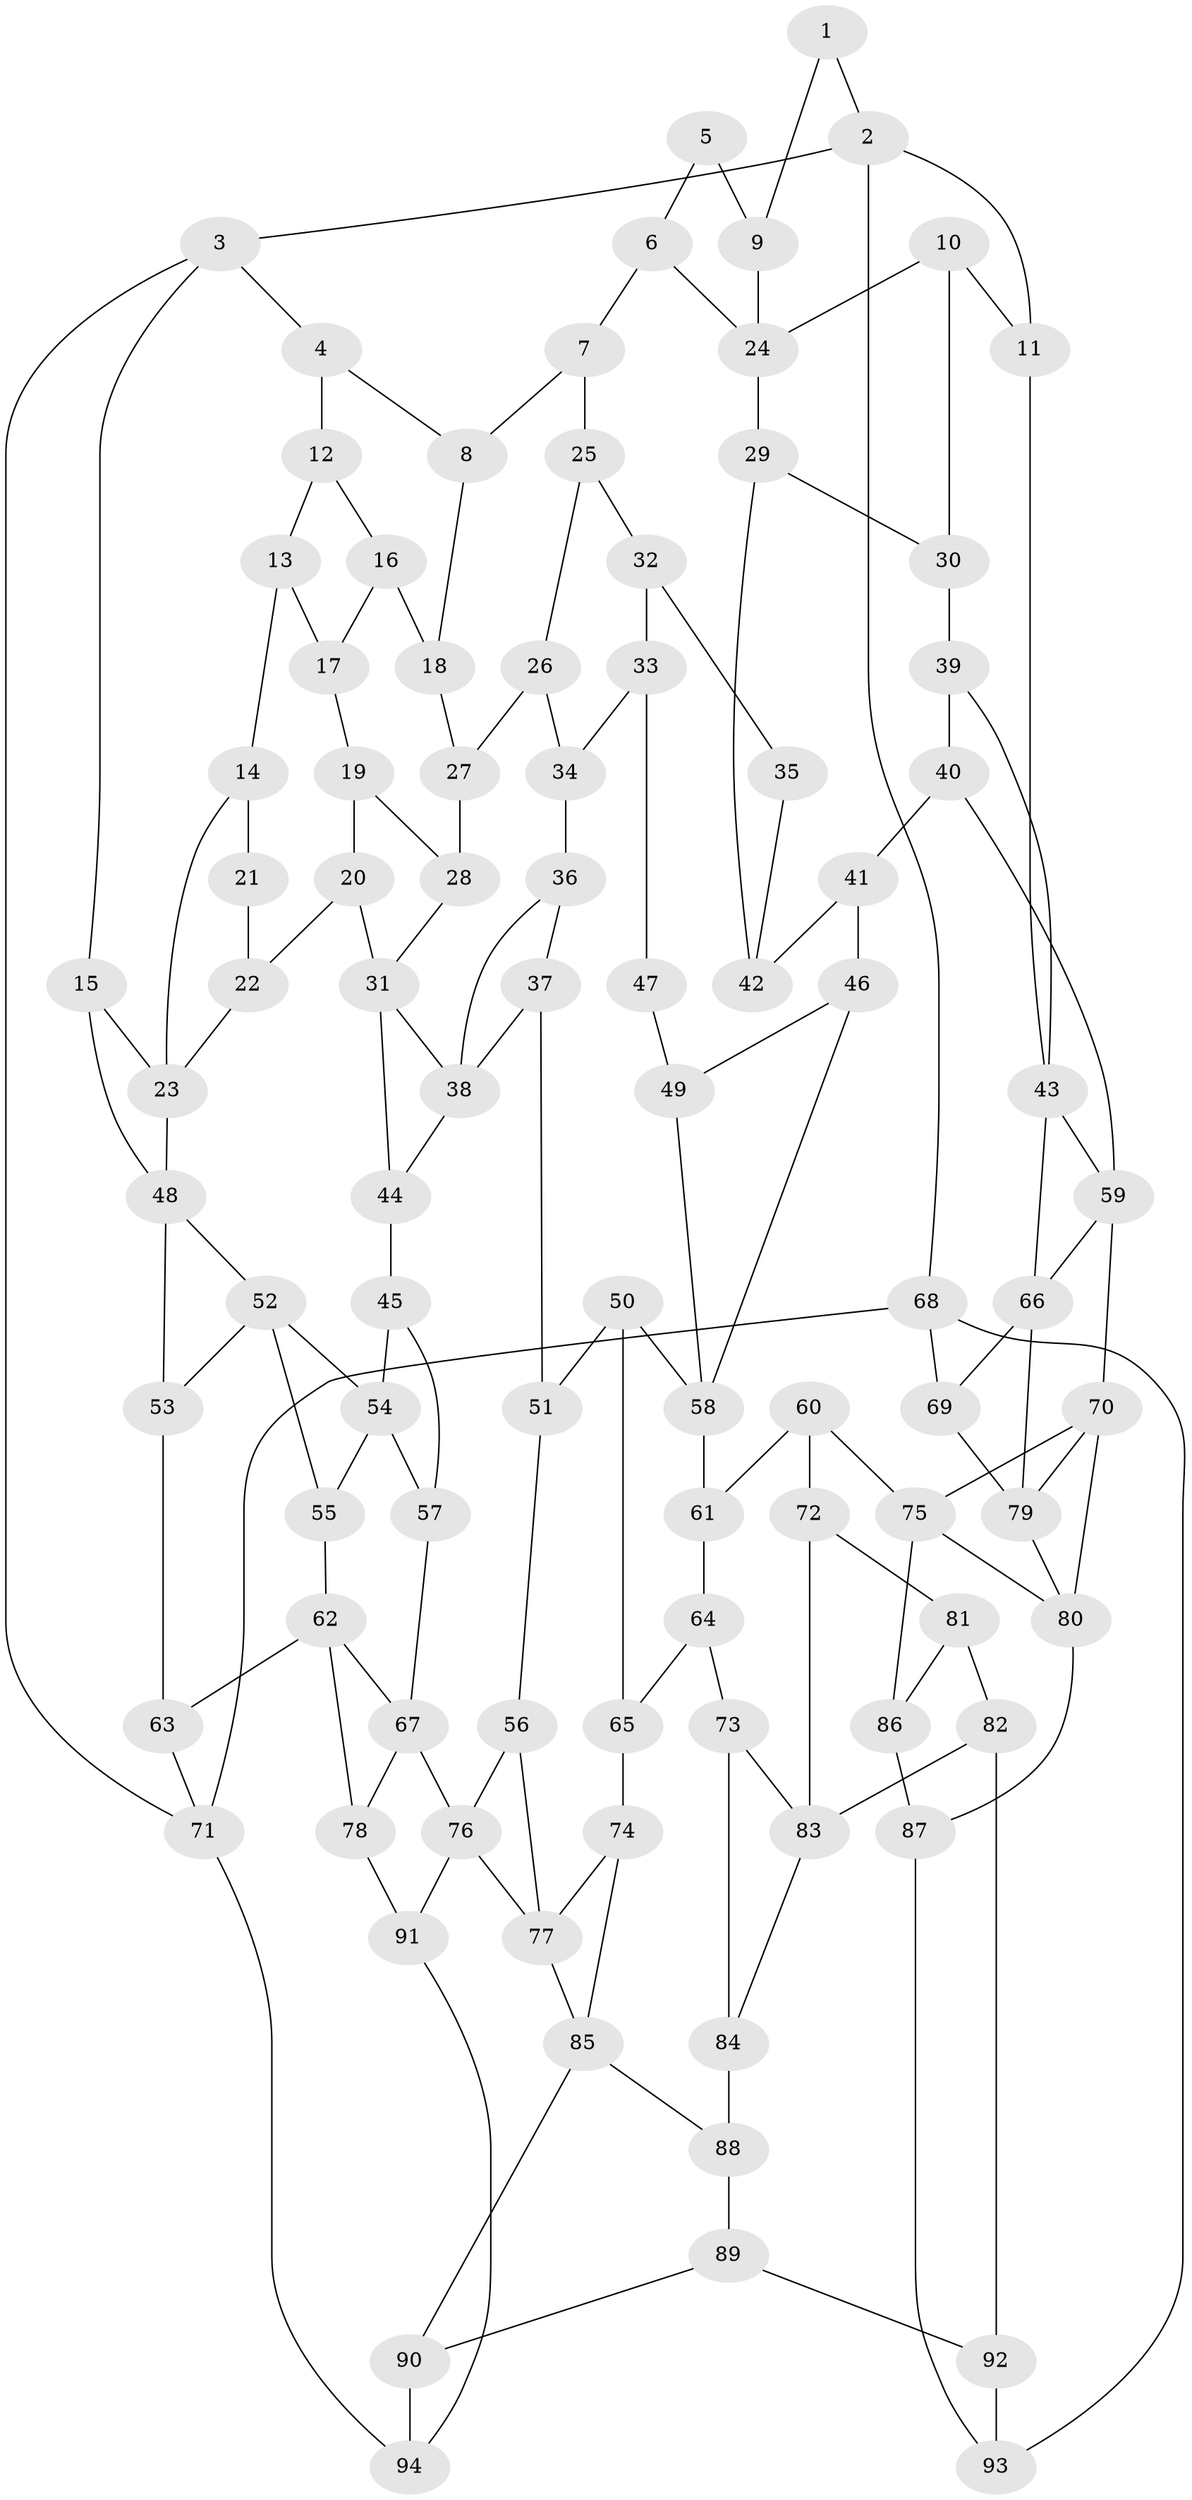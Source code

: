 // original degree distribution, {3: 0.014925373134328358, 6: 0.23134328358208955, 4: 0.2462686567164179, 5: 0.5074626865671642}
// Generated by graph-tools (version 1.1) at 2025/38/03/04/25 23:38:25]
// undirected, 94 vertices, 151 edges
graph export_dot {
  node [color=gray90,style=filled];
  1;
  2;
  3;
  4;
  5;
  6;
  7;
  8;
  9;
  10;
  11;
  12;
  13;
  14;
  15;
  16;
  17;
  18;
  19;
  20;
  21;
  22;
  23;
  24;
  25;
  26;
  27;
  28;
  29;
  30;
  31;
  32;
  33;
  34;
  35;
  36;
  37;
  38;
  39;
  40;
  41;
  42;
  43;
  44;
  45;
  46;
  47;
  48;
  49;
  50;
  51;
  52;
  53;
  54;
  55;
  56;
  57;
  58;
  59;
  60;
  61;
  62;
  63;
  64;
  65;
  66;
  67;
  68;
  69;
  70;
  71;
  72;
  73;
  74;
  75;
  76;
  77;
  78;
  79;
  80;
  81;
  82;
  83;
  84;
  85;
  86;
  87;
  88;
  89;
  90;
  91;
  92;
  93;
  94;
  1 -- 2 [weight=1.0];
  1 -- 9 [weight=1.0];
  2 -- 3 [weight=1.0];
  2 -- 11 [weight=1.0];
  2 -- 68 [weight=1.0];
  3 -- 4 [weight=1.0];
  3 -- 15 [weight=1.0];
  3 -- 71 [weight=1.0];
  4 -- 8 [weight=1.0];
  4 -- 12 [weight=1.0];
  5 -- 6 [weight=1.0];
  5 -- 9 [weight=2.0];
  6 -- 7 [weight=1.0];
  6 -- 24 [weight=1.0];
  7 -- 8 [weight=1.0];
  7 -- 25 [weight=1.0];
  8 -- 18 [weight=1.0];
  9 -- 24 [weight=1.0];
  10 -- 11 [weight=1.0];
  10 -- 24 [weight=1.0];
  10 -- 30 [weight=1.0];
  11 -- 43 [weight=1.0];
  12 -- 13 [weight=1.0];
  12 -- 16 [weight=1.0];
  13 -- 14 [weight=1.0];
  13 -- 17 [weight=1.0];
  14 -- 21 [weight=2.0];
  14 -- 23 [weight=1.0];
  15 -- 23 [weight=1.0];
  15 -- 48 [weight=1.0];
  16 -- 17 [weight=1.0];
  16 -- 18 [weight=2.0];
  17 -- 19 [weight=1.0];
  18 -- 27 [weight=1.0];
  19 -- 20 [weight=1.0];
  19 -- 28 [weight=1.0];
  20 -- 22 [weight=1.0];
  20 -- 31 [weight=1.0];
  21 -- 22 [weight=2.0];
  22 -- 23 [weight=1.0];
  23 -- 48 [weight=1.0];
  24 -- 29 [weight=1.0];
  25 -- 26 [weight=1.0];
  25 -- 32 [weight=1.0];
  26 -- 27 [weight=1.0];
  26 -- 34 [weight=1.0];
  27 -- 28 [weight=1.0];
  28 -- 31 [weight=1.0];
  29 -- 30 [weight=1.0];
  29 -- 42 [weight=1.0];
  30 -- 39 [weight=1.0];
  31 -- 38 [weight=1.0];
  31 -- 44 [weight=1.0];
  32 -- 33 [weight=1.0];
  32 -- 35 [weight=2.0];
  33 -- 34 [weight=1.0];
  33 -- 47 [weight=1.0];
  34 -- 36 [weight=2.0];
  35 -- 42 [weight=2.0];
  36 -- 37 [weight=1.0];
  36 -- 38 [weight=1.0];
  37 -- 38 [weight=1.0];
  37 -- 51 [weight=1.0];
  38 -- 44 [weight=1.0];
  39 -- 40 [weight=1.0];
  39 -- 43 [weight=1.0];
  40 -- 41 [weight=1.0];
  40 -- 59 [weight=1.0];
  41 -- 42 [weight=1.0];
  41 -- 46 [weight=1.0];
  43 -- 59 [weight=1.0];
  43 -- 66 [weight=1.0];
  44 -- 45 [weight=1.0];
  45 -- 54 [weight=1.0];
  45 -- 57 [weight=1.0];
  46 -- 49 [weight=1.0];
  46 -- 58 [weight=1.0];
  47 -- 49 [weight=2.0];
  48 -- 52 [weight=1.0];
  48 -- 53 [weight=1.0];
  49 -- 58 [weight=1.0];
  50 -- 51 [weight=1.0];
  50 -- 58 [weight=1.0];
  50 -- 65 [weight=1.0];
  51 -- 56 [weight=1.0];
  52 -- 53 [weight=1.0];
  52 -- 54 [weight=1.0];
  52 -- 55 [weight=1.0];
  53 -- 63 [weight=1.0];
  54 -- 55 [weight=1.0];
  54 -- 57 [weight=1.0];
  55 -- 62 [weight=1.0];
  56 -- 76 [weight=1.0];
  56 -- 77 [weight=1.0];
  57 -- 67 [weight=1.0];
  58 -- 61 [weight=1.0];
  59 -- 66 [weight=1.0];
  59 -- 70 [weight=1.0];
  60 -- 61 [weight=1.0];
  60 -- 72 [weight=1.0];
  60 -- 75 [weight=1.0];
  61 -- 64 [weight=1.0];
  62 -- 63 [weight=1.0];
  62 -- 67 [weight=1.0];
  62 -- 78 [weight=1.0];
  63 -- 71 [weight=1.0];
  64 -- 65 [weight=1.0];
  64 -- 73 [weight=1.0];
  65 -- 74 [weight=1.0];
  66 -- 69 [weight=1.0];
  66 -- 79 [weight=1.0];
  67 -- 76 [weight=1.0];
  67 -- 78 [weight=1.0];
  68 -- 69 [weight=1.0];
  68 -- 71 [weight=1.0];
  68 -- 93 [weight=1.0];
  69 -- 79 [weight=1.0];
  70 -- 75 [weight=1.0];
  70 -- 79 [weight=1.0];
  70 -- 80 [weight=1.0];
  71 -- 94 [weight=1.0];
  72 -- 81 [weight=1.0];
  72 -- 83 [weight=1.0];
  73 -- 83 [weight=1.0];
  73 -- 84 [weight=1.0];
  74 -- 77 [weight=1.0];
  74 -- 85 [weight=1.0];
  75 -- 80 [weight=1.0];
  75 -- 86 [weight=1.0];
  76 -- 77 [weight=1.0];
  76 -- 91 [weight=1.0];
  77 -- 85 [weight=1.0];
  78 -- 91 [weight=2.0];
  79 -- 80 [weight=1.0];
  80 -- 87 [weight=1.0];
  81 -- 82 [weight=1.0];
  81 -- 86 [weight=2.0];
  82 -- 83 [weight=1.0];
  82 -- 92 [weight=1.0];
  83 -- 84 [weight=1.0];
  84 -- 88 [weight=2.0];
  85 -- 88 [weight=1.0];
  85 -- 90 [weight=1.0];
  86 -- 87 [weight=1.0];
  87 -- 93 [weight=1.0];
  88 -- 89 [weight=1.0];
  89 -- 90 [weight=1.0];
  89 -- 92 [weight=1.0];
  90 -- 94 [weight=1.0];
  91 -- 94 [weight=1.0];
  92 -- 93 [weight=1.0];
}

